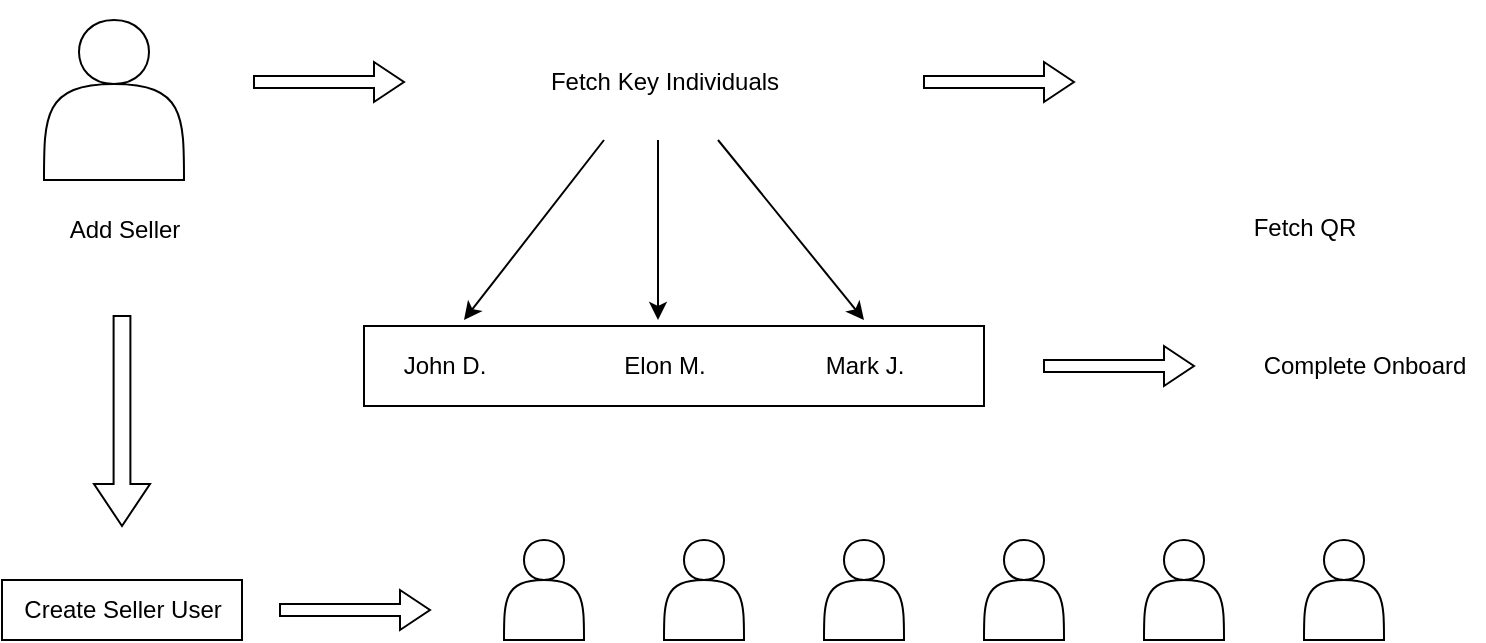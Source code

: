 <mxfile version="24.7.8">
  <diagram name="Page-1" id="coNRcPZzEZksASklCdoz">
    <mxGraphModel dx="1202" dy="445" grid="1" gridSize="10" guides="1" tooltips="1" connect="1" arrows="1" fold="1" page="1" pageScale="1" pageWidth="827" pageHeight="1169" math="0" shadow="0">
      <root>
        <mxCell id="0" />
        <mxCell id="1" parent="0" />
        <mxCell id="Au_S4vGKViVq8frkckDu-6" value="" style="shape=actor;whiteSpace=wrap;html=1;" vertex="1" parent="1">
          <mxGeometry x="64" y="50" width="70" height="80" as="geometry" />
        </mxCell>
        <mxCell id="Au_S4vGKViVq8frkckDu-7" value="Add&amp;nbsp;&lt;span style=&quot;background-color: initial;&quot;&gt;Seller&lt;/span&gt;&lt;div&gt;&lt;div&gt;&lt;br&gt;&lt;/div&gt;&lt;/div&gt;" style="text;html=1;align=center;verticalAlign=middle;resizable=0;points=[];autosize=1;strokeColor=none;fillColor=none;" vertex="1" parent="1">
          <mxGeometry x="64" y="142" width="80" height="40" as="geometry" />
        </mxCell>
        <mxCell id="Au_S4vGKViVq8frkckDu-8" value="" style="shape=singleArrow;whiteSpace=wrap;html=1;" vertex="1" parent="1">
          <mxGeometry x="169" y="71" width="75" height="20" as="geometry" />
        </mxCell>
        <mxCell id="Au_S4vGKViVq8frkckDu-10" value="Fetch Key Individuals" style="text;html=1;align=center;verticalAlign=middle;resizable=0;points=[];autosize=1;strokeColor=none;fillColor=none;" vertex="1" parent="1">
          <mxGeometry x="304" y="66" width="140" height="30" as="geometry" />
        </mxCell>
        <mxCell id="Au_S4vGKViVq8frkckDu-11" value="" style="endArrow=classic;html=1;rounded=0;" edge="1" parent="1">
          <mxGeometry width="50" height="50" relative="1" as="geometry">
            <mxPoint x="344" y="110" as="sourcePoint" />
            <mxPoint x="274" y="200" as="targetPoint" />
          </mxGeometry>
        </mxCell>
        <mxCell id="Au_S4vGKViVq8frkckDu-12" value="" style="endArrow=classic;html=1;rounded=0;" edge="1" parent="1">
          <mxGeometry width="50" height="50" relative="1" as="geometry">
            <mxPoint x="371" y="110" as="sourcePoint" />
            <mxPoint x="371" y="200" as="targetPoint" />
          </mxGeometry>
        </mxCell>
        <mxCell id="Au_S4vGKViVq8frkckDu-13" value="" style="endArrow=classic;html=1;rounded=0;" edge="1" parent="1">
          <mxGeometry width="50" height="50" relative="1" as="geometry">
            <mxPoint x="401" y="110" as="sourcePoint" />
            <mxPoint x="474" y="200" as="targetPoint" />
          </mxGeometry>
        </mxCell>
        <mxCell id="Au_S4vGKViVq8frkckDu-14" value="John D." style="text;html=1;align=center;verticalAlign=middle;resizable=0;points=[];autosize=1;strokeColor=none;fillColor=none;" vertex="1" parent="1">
          <mxGeometry x="234" y="208" width="60" height="30" as="geometry" />
        </mxCell>
        <mxCell id="Au_S4vGKViVq8frkckDu-15" value="Elon M." style="text;html=1;align=center;verticalAlign=middle;resizable=0;points=[];autosize=1;strokeColor=none;fillColor=none;" vertex="1" parent="1">
          <mxGeometry x="344" y="208" width="60" height="30" as="geometry" />
        </mxCell>
        <mxCell id="Au_S4vGKViVq8frkckDu-16" value="Mark J." style="text;html=1;align=center;verticalAlign=middle;resizable=0;points=[];autosize=1;strokeColor=none;fillColor=none;" vertex="1" parent="1">
          <mxGeometry x="444" y="208" width="60" height="30" as="geometry" />
        </mxCell>
        <mxCell id="Au_S4vGKViVq8frkckDu-17" value="" style="shape=singleArrow;whiteSpace=wrap;html=1;" vertex="1" parent="1">
          <mxGeometry x="504" y="71" width="75" height="20" as="geometry" />
        </mxCell>
        <mxCell id="Au_S4vGKViVq8frkckDu-23" value="" style="shape=image;verticalLabelPosition=bottom;verticalAlign=top;imageAspect=0;image=https://quickchart.io/qr?text=BarcodesInc&amp;size=200;" vertex="1" parent="1">
          <mxGeometry x="644" y="40" width="90" height="90" as="geometry" />
        </mxCell>
        <mxCell id="Au_S4vGKViVq8frkckDu-24" value="Fetch QR" style="text;html=1;align=center;verticalAlign=middle;resizable=0;points=[];autosize=1;strokeColor=none;fillColor=none;" vertex="1" parent="1">
          <mxGeometry x="659" y="139" width="70" height="30" as="geometry" />
        </mxCell>
        <mxCell id="Au_S4vGKViVq8frkckDu-30" value="" style="rounded=0;whiteSpace=wrap;html=1;" vertex="1" parent="1">
          <mxGeometry x="43" y="330" width="120" height="30" as="geometry" />
        </mxCell>
        <mxCell id="Au_S4vGKViVq8frkckDu-27" value="Create Seller User" style="text;html=1;align=center;verticalAlign=middle;resizable=0;points=[];autosize=1;strokeColor=none;fillColor=none;" vertex="1" parent="1">
          <mxGeometry x="43" y="330" width="120" height="30" as="geometry" />
        </mxCell>
        <mxCell id="Au_S4vGKViVq8frkckDu-28" value="" style="shape=singleArrow;whiteSpace=wrap;html=1;rotation=90;" vertex="1" parent="1">
          <mxGeometry x="50.5" y="236.5" width="105" height="28" as="geometry" />
        </mxCell>
        <mxCell id="Au_S4vGKViVq8frkckDu-39" value="" style="rounded=0;whiteSpace=wrap;html=1;fillColor=none;" vertex="1" parent="1">
          <mxGeometry x="224" y="203" width="310" height="40" as="geometry" />
        </mxCell>
        <mxCell id="Au_S4vGKViVq8frkckDu-38" value="" style="shape=singleArrow;whiteSpace=wrap;html=1;" vertex="1" parent="1">
          <mxGeometry x="182" y="335" width="75" height="20" as="geometry" />
        </mxCell>
        <mxCell id="Au_S4vGKViVq8frkckDu-40" value="" style="shape=singleArrow;whiteSpace=wrap;html=1;" vertex="1" parent="1">
          <mxGeometry x="564" y="213" width="75" height="20" as="geometry" />
        </mxCell>
        <mxCell id="Au_S4vGKViVq8frkckDu-41" value="Complete Onboard" style="text;html=1;align=center;verticalAlign=middle;resizable=0;points=[];autosize=1;strokeColor=none;fillColor=none;" vertex="1" parent="1">
          <mxGeometry x="664" y="208" width="120" height="30" as="geometry" />
        </mxCell>
        <mxCell id="Au_S4vGKViVq8frkckDu-42" value="" style="shape=actor;whiteSpace=wrap;html=1;" vertex="1" parent="1">
          <mxGeometry x="294" y="310" width="40" height="50" as="geometry" />
        </mxCell>
        <mxCell id="Au_S4vGKViVq8frkckDu-43" value="" style="shape=actor;whiteSpace=wrap;html=1;" vertex="1" parent="1">
          <mxGeometry x="374" y="310" width="40" height="50" as="geometry" />
        </mxCell>
        <mxCell id="Au_S4vGKViVq8frkckDu-44" value="" style="shape=actor;whiteSpace=wrap;html=1;" vertex="1" parent="1">
          <mxGeometry x="454" y="310" width="40" height="50" as="geometry" />
        </mxCell>
        <mxCell id="Au_S4vGKViVq8frkckDu-45" value="" style="shape=actor;whiteSpace=wrap;html=1;" vertex="1" parent="1">
          <mxGeometry x="534" y="310" width="40" height="50" as="geometry" />
        </mxCell>
        <mxCell id="Au_S4vGKViVq8frkckDu-46" value="" style="shape=actor;whiteSpace=wrap;html=1;" vertex="1" parent="1">
          <mxGeometry x="614" y="310" width="40" height="50" as="geometry" />
        </mxCell>
        <mxCell id="Au_S4vGKViVq8frkckDu-47" value="" style="shape=actor;whiteSpace=wrap;html=1;" vertex="1" parent="1">
          <mxGeometry x="694" y="310" width="40" height="50" as="geometry" />
        </mxCell>
      </root>
    </mxGraphModel>
  </diagram>
</mxfile>
